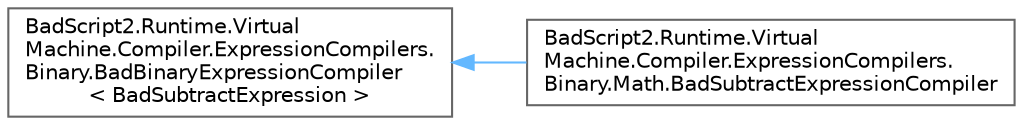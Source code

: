 digraph "Graphical Class Hierarchy"
{
 // LATEX_PDF_SIZE
  bgcolor="transparent";
  edge [fontname=Helvetica,fontsize=10,labelfontname=Helvetica,labelfontsize=10];
  node [fontname=Helvetica,fontsize=10,shape=box,height=0.2,width=0.4];
  rankdir="LR";
  Node0 [id="Node000000",label="BadScript2.Runtime.Virtual\lMachine.Compiler.ExpressionCompilers.\lBinary.BadBinaryExpressionCompiler\l\< BadSubtractExpression \>",height=0.2,width=0.4,color="grey40", fillcolor="white", style="filled",URL="$class_bad_script2_1_1_runtime_1_1_virtual_machine_1_1_compiler_1_1_expression_compilers_1_1_bina50ab53852ac80528f5c047a5d8987e86.html",tooltip=" "];
  Node0 -> Node1 [id="edge269_Node000000_Node000001",dir="back",color="steelblue1",style="solid",tooltip=" "];
  Node1 [id="Node000001",label="BadScript2.Runtime.Virtual\lMachine.Compiler.ExpressionCompilers.\lBinary.Math.BadSubtractExpressionCompiler",height=0.2,width=0.4,color="grey40", fillcolor="white", style="filled",URL="$class_bad_script2_1_1_runtime_1_1_virtual_machine_1_1_compiler_1_1_expression_compilers_1_1_bina61401c45f7b559c315592c9428f6efae.html",tooltip=" "];
}
